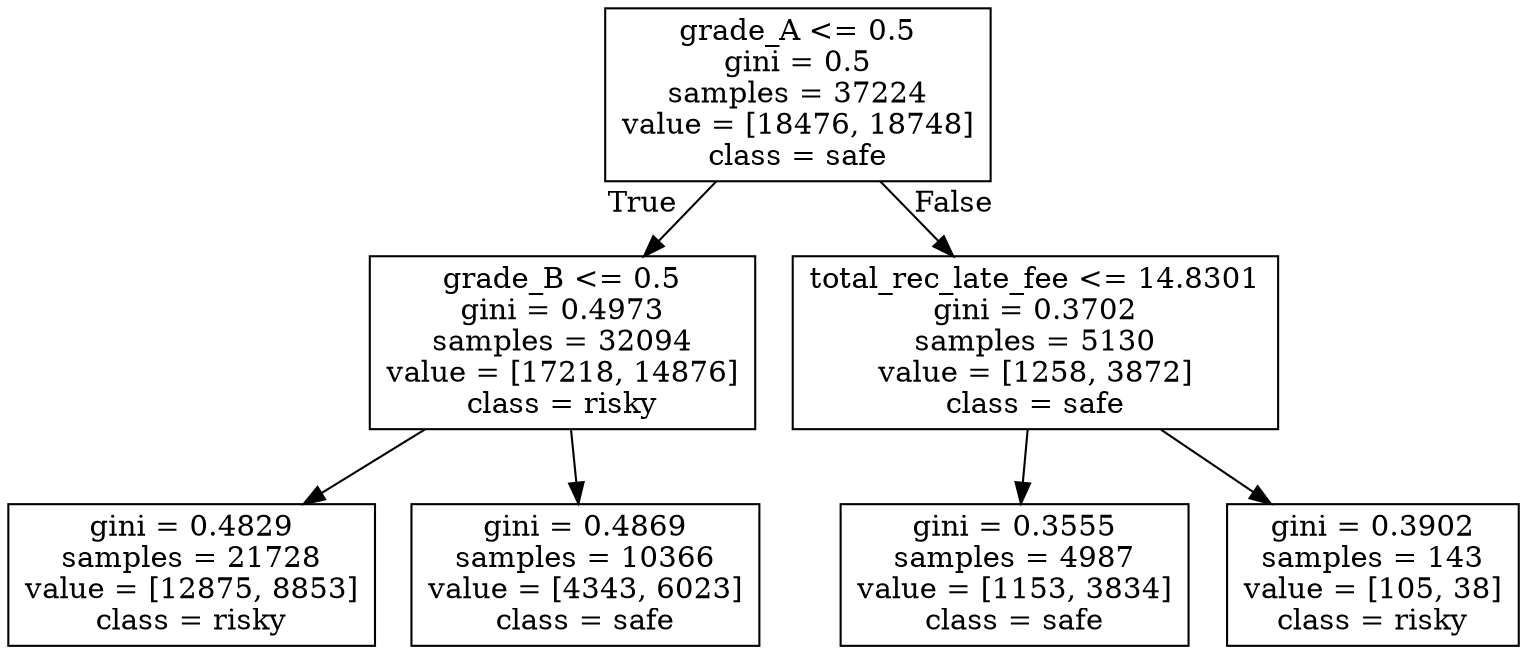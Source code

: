 digraph Tree {
node [shape=box] ;
0 [label="grade_A <= 0.5\ngini = 0.5\nsamples = 37224\nvalue = [18476, 18748]\nclass = safe"] ;
1 [label="grade_B <= 0.5\ngini = 0.4973\nsamples = 32094\nvalue = [17218, 14876]\nclass = risky"] ;
0 -> 1 [labeldistance=2.5, labelangle=45, headlabel="True"] ;
2 [label="gini = 0.4829\nsamples = 21728\nvalue = [12875, 8853]\nclass = risky"] ;
1 -> 2 ;
3 [label="gini = 0.4869\nsamples = 10366\nvalue = [4343, 6023]\nclass = safe"] ;
1 -> 3 ;
4 [label="total_rec_late_fee <= 14.8301\ngini = 0.3702\nsamples = 5130\nvalue = [1258, 3872]\nclass = safe"] ;
0 -> 4 [labeldistance=2.5, labelangle=-45, headlabel="False"] ;
5 [label="gini = 0.3555\nsamples = 4987\nvalue = [1153, 3834]\nclass = safe"] ;
4 -> 5 ;
6 [label="gini = 0.3902\nsamples = 143\nvalue = [105, 38]\nclass = risky"] ;
4 -> 6 ;
}